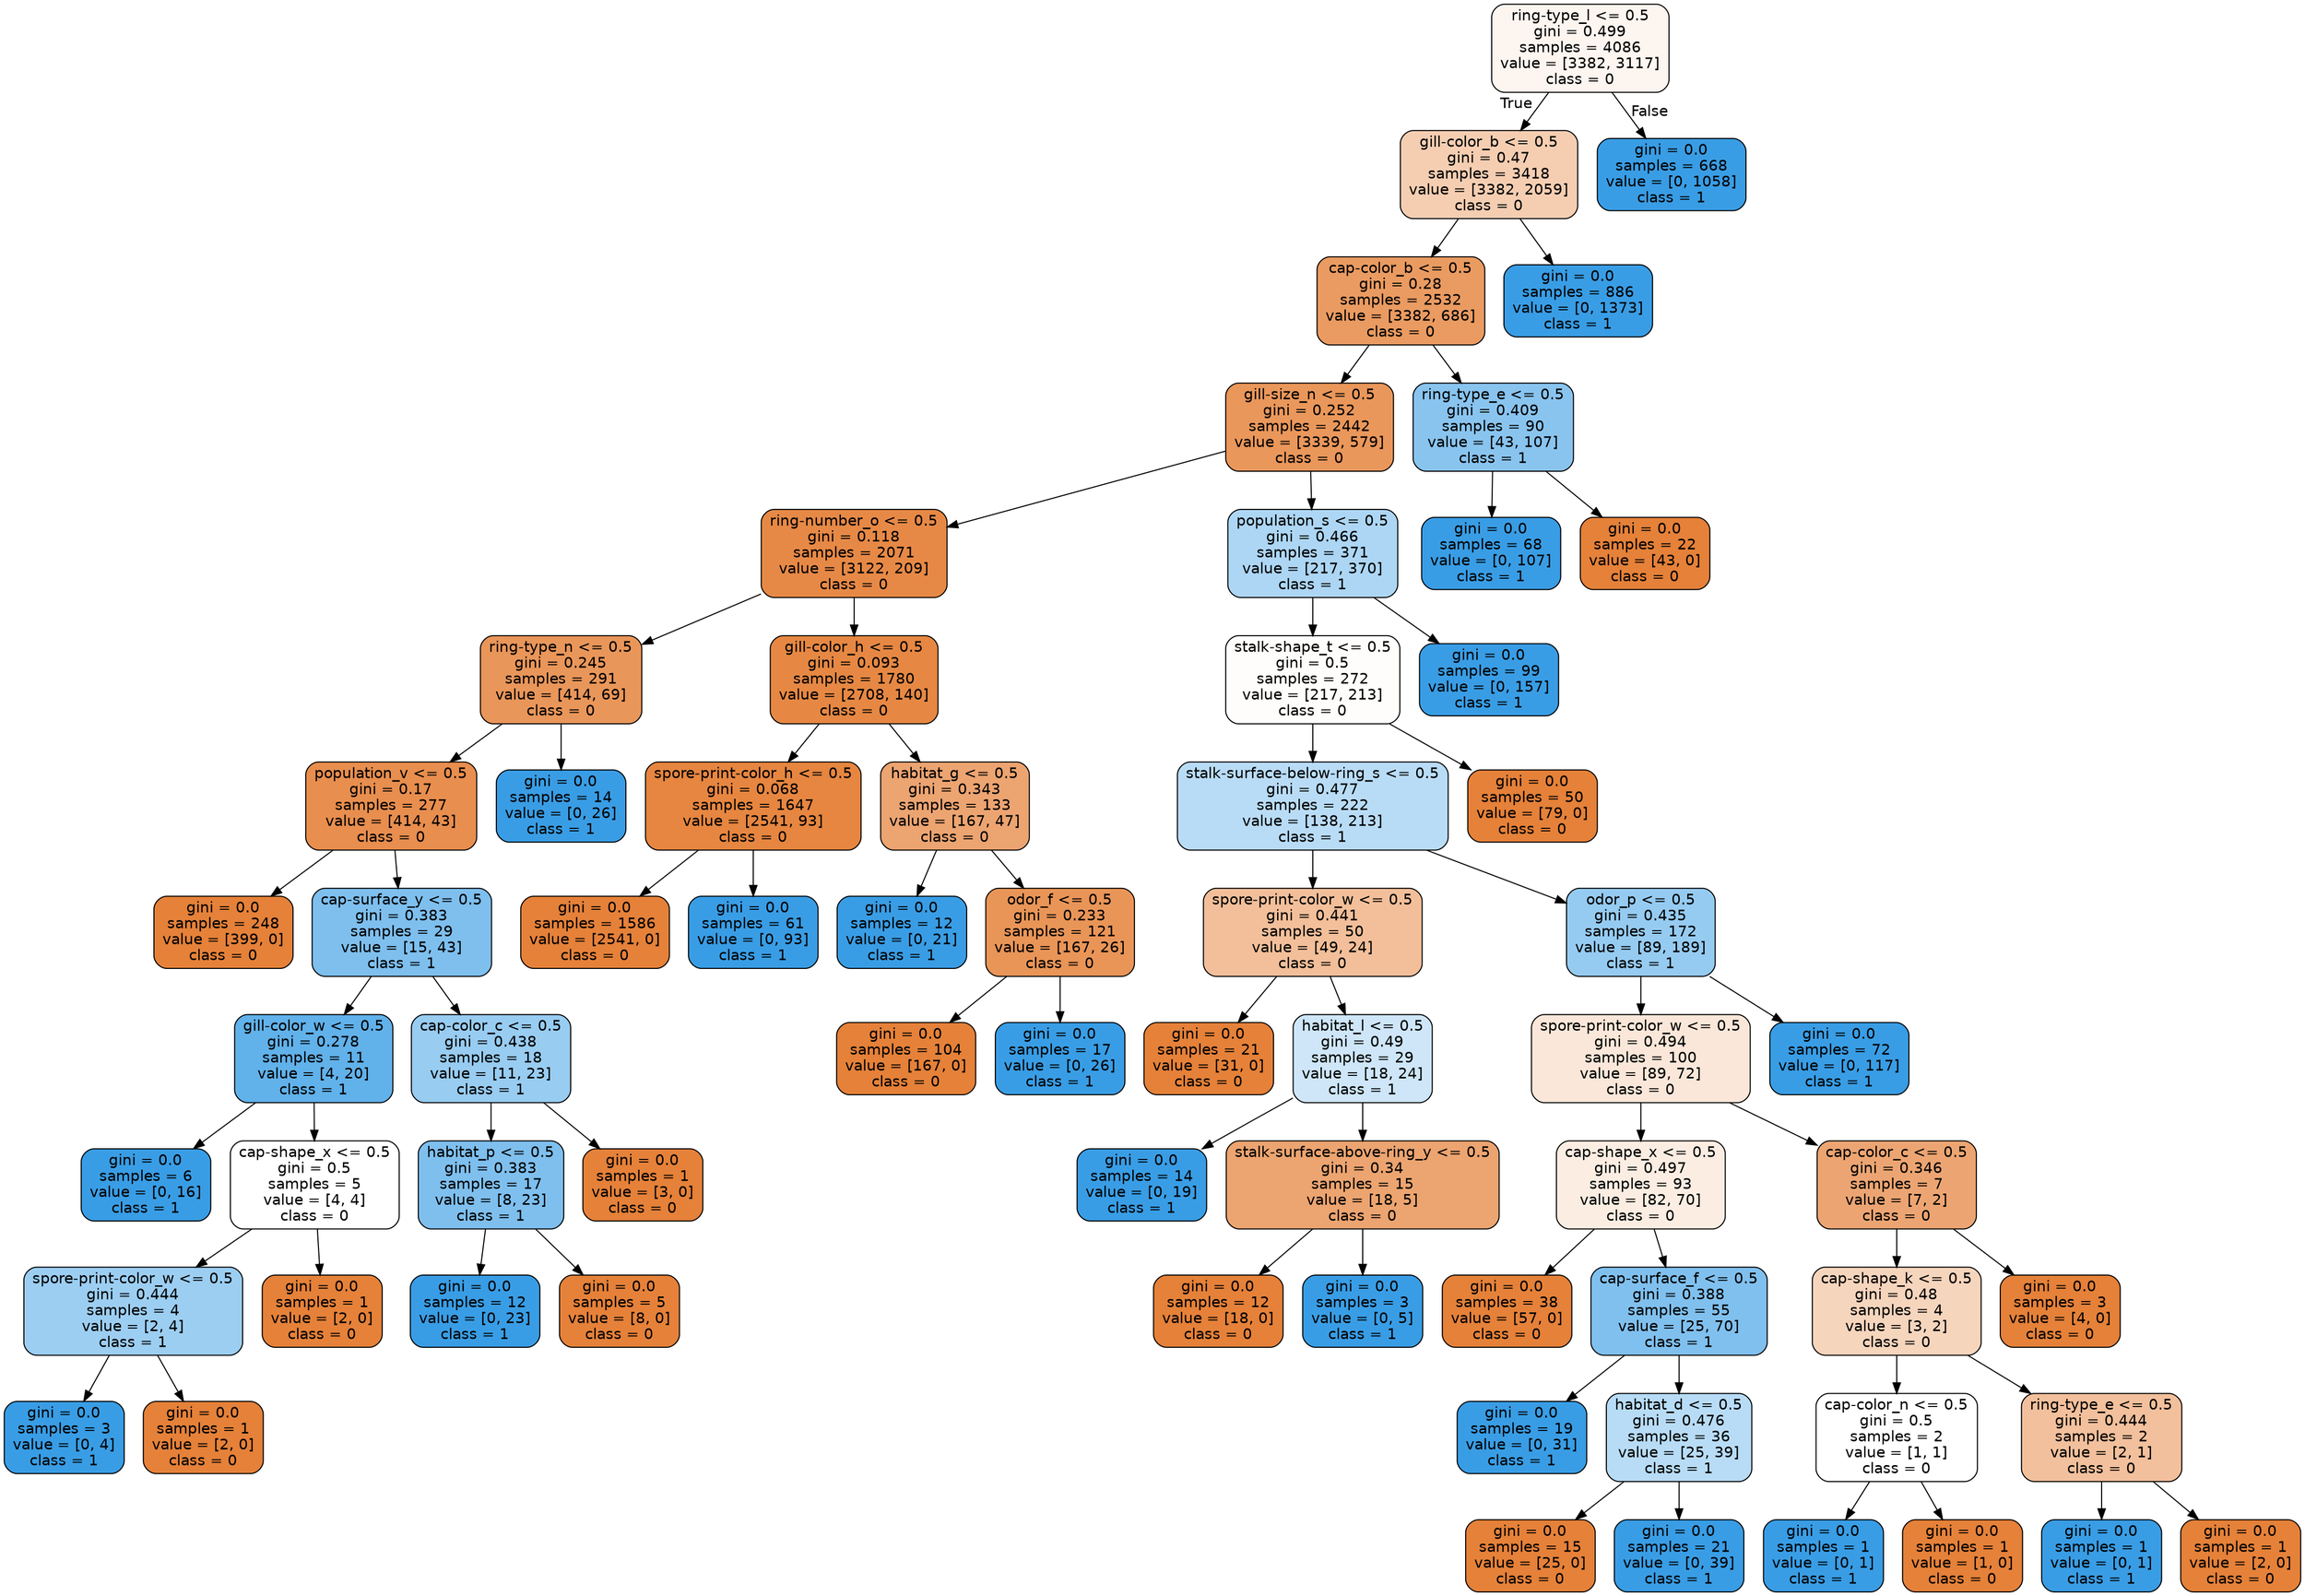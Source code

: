 digraph Tree {
node [shape=box, style="filled, rounded", color="black", fontname="helvetica"] ;
edge [fontname="helvetica"] ;
0 [label="ring-type_l <= 0.5\ngini = 0.499\nsamples = 4086\nvalue = [3382, 3117]\nclass = 0", fillcolor="#fdf5ef"] ;
1 [label="gill-color_b <= 0.5\ngini = 0.47\nsamples = 3418\nvalue = [3382, 2059]\nclass = 0", fillcolor="#f5ceb2"] ;
0 -> 1 [labeldistance=2.5, labelangle=45, headlabel="True"] ;
2 [label="cap-color_b <= 0.5\ngini = 0.28\nsamples = 2532\nvalue = [3382, 686]\nclass = 0", fillcolor="#ea9b61"] ;
1 -> 2 ;
3 [label="gill-size_n <= 0.5\ngini = 0.252\nsamples = 2442\nvalue = [3339, 579]\nclass = 0", fillcolor="#ea975b"] ;
2 -> 3 ;
4 [label="ring-number_o <= 0.5\ngini = 0.118\nsamples = 2071\nvalue = [3122, 209]\nclass = 0", fillcolor="#e78946"] ;
3 -> 4 ;
5 [label="ring-type_n <= 0.5\ngini = 0.245\nsamples = 291\nvalue = [414, 69]\nclass = 0", fillcolor="#e9965a"] ;
4 -> 5 ;
6 [label="population_v <= 0.5\ngini = 0.17\nsamples = 277\nvalue = [414, 43]\nclass = 0", fillcolor="#e88e4e"] ;
5 -> 6 ;
7 [label="gini = 0.0\nsamples = 248\nvalue = [399, 0]\nclass = 0", fillcolor="#e58139"] ;
6 -> 7 ;
8 [label="cap-surface_y <= 0.5\ngini = 0.383\nsamples = 29\nvalue = [15, 43]\nclass = 1", fillcolor="#7ebfee"] ;
6 -> 8 ;
9 [label="gill-color_w <= 0.5\ngini = 0.278\nsamples = 11\nvalue = [4, 20]\nclass = 1", fillcolor="#61b1ea"] ;
8 -> 9 ;
10 [label="gini = 0.0\nsamples = 6\nvalue = [0, 16]\nclass = 1", fillcolor="#399de5"] ;
9 -> 10 ;
11 [label="cap-shape_x <= 0.5\ngini = 0.5\nsamples = 5\nvalue = [4, 4]\nclass = 0", fillcolor="#ffffff"] ;
9 -> 11 ;
12 [label="spore-print-color_w <= 0.5\ngini = 0.444\nsamples = 4\nvalue = [2, 4]\nclass = 1", fillcolor="#9ccef2"] ;
11 -> 12 ;
13 [label="gini = 0.0\nsamples = 3\nvalue = [0, 4]\nclass = 1", fillcolor="#399de5"] ;
12 -> 13 ;
14 [label="gini = 0.0\nsamples = 1\nvalue = [2, 0]\nclass = 0", fillcolor="#e58139"] ;
12 -> 14 ;
15 [label="gini = 0.0\nsamples = 1\nvalue = [2, 0]\nclass = 0", fillcolor="#e58139"] ;
11 -> 15 ;
16 [label="cap-color_c <= 0.5\ngini = 0.438\nsamples = 18\nvalue = [11, 23]\nclass = 1", fillcolor="#98ccf1"] ;
8 -> 16 ;
17 [label="habitat_p <= 0.5\ngini = 0.383\nsamples = 17\nvalue = [8, 23]\nclass = 1", fillcolor="#7ebfee"] ;
16 -> 17 ;
18 [label="gini = 0.0\nsamples = 12\nvalue = [0, 23]\nclass = 1", fillcolor="#399de5"] ;
17 -> 18 ;
19 [label="gini = 0.0\nsamples = 5\nvalue = [8, 0]\nclass = 0", fillcolor="#e58139"] ;
17 -> 19 ;
20 [label="gini = 0.0\nsamples = 1\nvalue = [3, 0]\nclass = 0", fillcolor="#e58139"] ;
16 -> 20 ;
21 [label="gini = 0.0\nsamples = 14\nvalue = [0, 26]\nclass = 1", fillcolor="#399de5"] ;
5 -> 21 ;
22 [label="gill-color_h <= 0.5\ngini = 0.093\nsamples = 1780\nvalue = [2708, 140]\nclass = 0", fillcolor="#e68843"] ;
4 -> 22 ;
23 [label="spore-print-color_h <= 0.5\ngini = 0.068\nsamples = 1647\nvalue = [2541, 93]\nclass = 0", fillcolor="#e68640"] ;
22 -> 23 ;
24 [label="gini = 0.0\nsamples = 1586\nvalue = [2541, 0]\nclass = 0", fillcolor="#e58139"] ;
23 -> 24 ;
25 [label="gini = 0.0\nsamples = 61\nvalue = [0, 93]\nclass = 1", fillcolor="#399de5"] ;
23 -> 25 ;
26 [label="habitat_g <= 0.5\ngini = 0.343\nsamples = 133\nvalue = [167, 47]\nclass = 0", fillcolor="#eca471"] ;
22 -> 26 ;
27 [label="gini = 0.0\nsamples = 12\nvalue = [0, 21]\nclass = 1", fillcolor="#399de5"] ;
26 -> 27 ;
28 [label="odor_f <= 0.5\ngini = 0.233\nsamples = 121\nvalue = [167, 26]\nclass = 0", fillcolor="#e99558"] ;
26 -> 28 ;
29 [label="gini = 0.0\nsamples = 104\nvalue = [167, 0]\nclass = 0", fillcolor="#e58139"] ;
28 -> 29 ;
30 [label="gini = 0.0\nsamples = 17\nvalue = [0, 26]\nclass = 1", fillcolor="#399de5"] ;
28 -> 30 ;
31 [label="population_s <= 0.5\ngini = 0.466\nsamples = 371\nvalue = [217, 370]\nclass = 1", fillcolor="#add6f4"] ;
3 -> 31 ;
32 [label="stalk-shape_t <= 0.5\ngini = 0.5\nsamples = 272\nvalue = [217, 213]\nclass = 0", fillcolor="#fffdfb"] ;
31 -> 32 ;
33 [label="stalk-surface-below-ring_s <= 0.5\ngini = 0.477\nsamples = 222\nvalue = [138, 213]\nclass = 1", fillcolor="#b9dcf6"] ;
32 -> 33 ;
34 [label="spore-print-color_w <= 0.5\ngini = 0.441\nsamples = 50\nvalue = [49, 24]\nclass = 0", fillcolor="#f2bf9a"] ;
33 -> 34 ;
35 [label="gini = 0.0\nsamples = 21\nvalue = [31, 0]\nclass = 0", fillcolor="#e58139"] ;
34 -> 35 ;
36 [label="habitat_l <= 0.5\ngini = 0.49\nsamples = 29\nvalue = [18, 24]\nclass = 1", fillcolor="#cee6f8"] ;
34 -> 36 ;
37 [label="gini = 0.0\nsamples = 14\nvalue = [0, 19]\nclass = 1", fillcolor="#399de5"] ;
36 -> 37 ;
38 [label="stalk-surface-above-ring_y <= 0.5\ngini = 0.34\nsamples = 15\nvalue = [18, 5]\nclass = 0", fillcolor="#eca470"] ;
36 -> 38 ;
39 [label="gini = 0.0\nsamples = 12\nvalue = [18, 0]\nclass = 0", fillcolor="#e58139"] ;
38 -> 39 ;
40 [label="gini = 0.0\nsamples = 3\nvalue = [0, 5]\nclass = 1", fillcolor="#399de5"] ;
38 -> 40 ;
41 [label="odor_p <= 0.5\ngini = 0.435\nsamples = 172\nvalue = [89, 189]\nclass = 1", fillcolor="#96cbf1"] ;
33 -> 41 ;
42 [label="spore-print-color_w <= 0.5\ngini = 0.494\nsamples = 100\nvalue = [89, 72]\nclass = 0", fillcolor="#fae7d9"] ;
41 -> 42 ;
43 [label="cap-shape_x <= 0.5\ngini = 0.497\nsamples = 93\nvalue = [82, 70]\nclass = 0", fillcolor="#fbede2"] ;
42 -> 43 ;
44 [label="gini = 0.0\nsamples = 38\nvalue = [57, 0]\nclass = 0", fillcolor="#e58139"] ;
43 -> 44 ;
45 [label="cap-surface_f <= 0.5\ngini = 0.388\nsamples = 55\nvalue = [25, 70]\nclass = 1", fillcolor="#80c0ee"] ;
43 -> 45 ;
46 [label="gini = 0.0\nsamples = 19\nvalue = [0, 31]\nclass = 1", fillcolor="#399de5"] ;
45 -> 46 ;
47 [label="habitat_d <= 0.5\ngini = 0.476\nsamples = 36\nvalue = [25, 39]\nclass = 1", fillcolor="#b8dcf6"] ;
45 -> 47 ;
48 [label="gini = 0.0\nsamples = 15\nvalue = [25, 0]\nclass = 0", fillcolor="#e58139"] ;
47 -> 48 ;
49 [label="gini = 0.0\nsamples = 21\nvalue = [0, 39]\nclass = 1", fillcolor="#399de5"] ;
47 -> 49 ;
50 [label="cap-color_c <= 0.5\ngini = 0.346\nsamples = 7\nvalue = [7, 2]\nclass = 0", fillcolor="#eca572"] ;
42 -> 50 ;
51 [label="cap-shape_k <= 0.5\ngini = 0.48\nsamples = 4\nvalue = [3, 2]\nclass = 0", fillcolor="#f6d5bd"] ;
50 -> 51 ;
52 [label="cap-color_n <= 0.5\ngini = 0.5\nsamples = 2\nvalue = [1, 1]\nclass = 0", fillcolor="#ffffff"] ;
51 -> 52 ;
53 [label="gini = 0.0\nsamples = 1\nvalue = [0, 1]\nclass = 1", fillcolor="#399de5"] ;
52 -> 53 ;
54 [label="gini = 0.0\nsamples = 1\nvalue = [1, 0]\nclass = 0", fillcolor="#e58139"] ;
52 -> 54 ;
55 [label="ring-type_e <= 0.5\ngini = 0.444\nsamples = 2\nvalue = [2, 1]\nclass = 0", fillcolor="#f2c09c"] ;
51 -> 55 ;
56 [label="gini = 0.0\nsamples = 1\nvalue = [0, 1]\nclass = 1", fillcolor="#399de5"] ;
55 -> 56 ;
57 [label="gini = 0.0\nsamples = 1\nvalue = [2, 0]\nclass = 0", fillcolor="#e58139"] ;
55 -> 57 ;
58 [label="gini = 0.0\nsamples = 3\nvalue = [4, 0]\nclass = 0", fillcolor="#e58139"] ;
50 -> 58 ;
59 [label="gini = 0.0\nsamples = 72\nvalue = [0, 117]\nclass = 1", fillcolor="#399de5"] ;
41 -> 59 ;
60 [label="gini = 0.0\nsamples = 50\nvalue = [79, 0]\nclass = 0", fillcolor="#e58139"] ;
32 -> 60 ;
61 [label="gini = 0.0\nsamples = 99\nvalue = [0, 157]\nclass = 1", fillcolor="#399de5"] ;
31 -> 61 ;
62 [label="ring-type_e <= 0.5\ngini = 0.409\nsamples = 90\nvalue = [43, 107]\nclass = 1", fillcolor="#89c4ef"] ;
2 -> 62 ;
63 [label="gini = 0.0\nsamples = 68\nvalue = [0, 107]\nclass = 1", fillcolor="#399de5"] ;
62 -> 63 ;
64 [label="gini = 0.0\nsamples = 22\nvalue = [43, 0]\nclass = 0", fillcolor="#e58139"] ;
62 -> 64 ;
65 [label="gini = 0.0\nsamples = 886\nvalue = [0, 1373]\nclass = 1", fillcolor="#399de5"] ;
1 -> 65 ;
66 [label="gini = 0.0\nsamples = 668\nvalue = [0, 1058]\nclass = 1", fillcolor="#399de5"] ;
0 -> 66 [labeldistance=2.5, labelangle=-45, headlabel="False"] ;
}